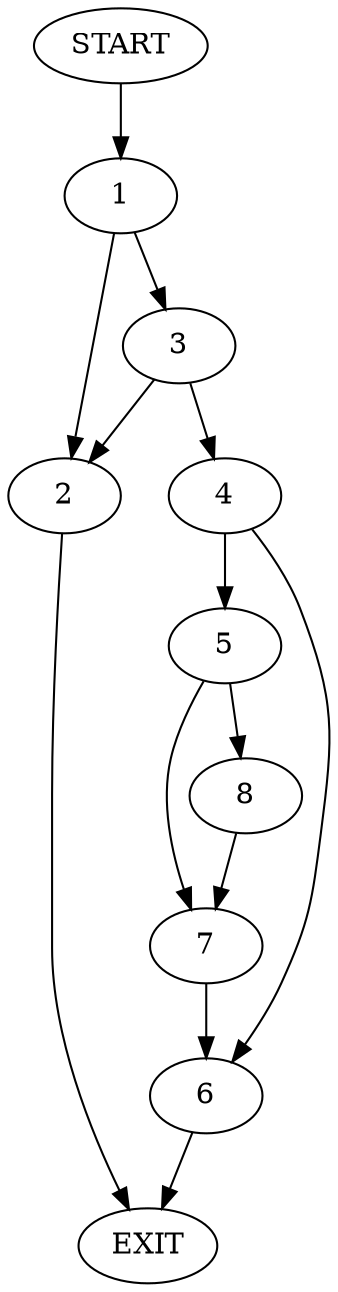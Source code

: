digraph {
0 [label="START"]
9 [label="EXIT"]
0 -> 1
1 -> 2
1 -> 3
3 -> 4
3 -> 2
2 -> 9
4 -> 5
4 -> 6
6 -> 9
5 -> 7
5 -> 8
7 -> 6
8 -> 7
}
